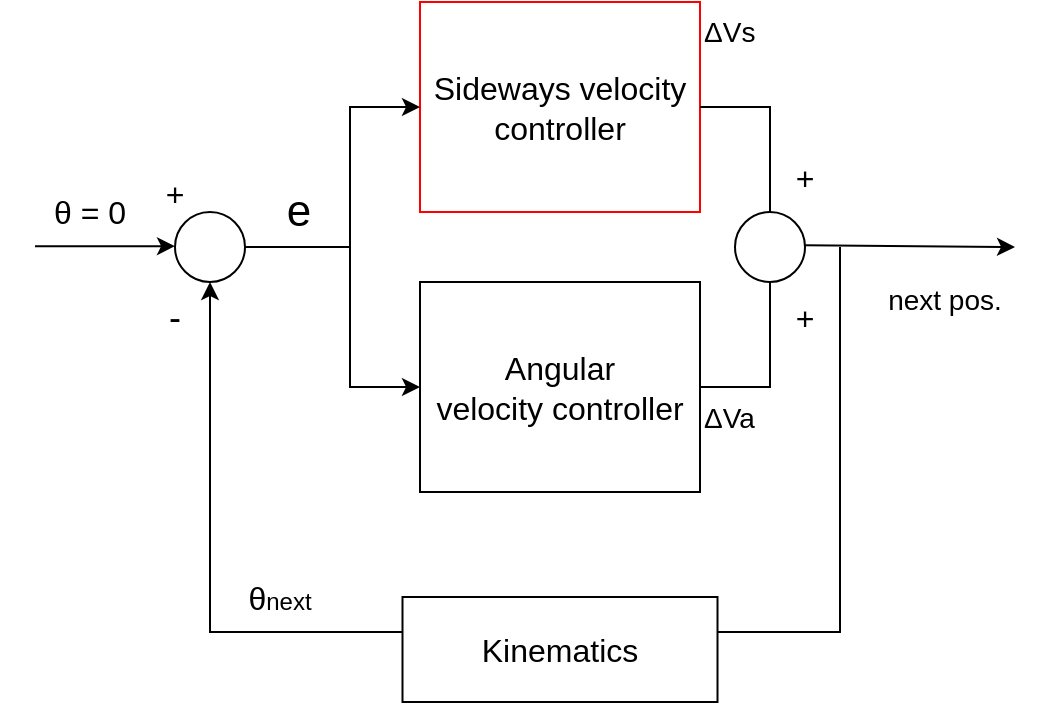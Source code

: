 <mxfile version="21.3.4" type="device">
  <diagram name="Page-1" id="gDekk_yLsWNZveU6aMqe">
    <mxGraphModel dx="1147" dy="636" grid="1" gridSize="10" guides="1" tooltips="1" connect="1" arrows="1" fold="1" page="1" pageScale="1" pageWidth="850" pageHeight="1100" math="0" shadow="0">
      <root>
        <mxCell id="0" />
        <mxCell id="1" parent="0" />
        <mxCell id="i9w1kdauPmTtHQtBrQjo-3" value="" style="group;aspect=fixed;" vertex="1" connectable="0" parent="1">
          <mxGeometry x="190" y="170" width="525" height="350" as="geometry" />
        </mxCell>
        <mxCell id="lMvDRTyG3sQqj4a4Xa7K-1" value="" style="endArrow=classic;html=1;rounded=0;" parent="i9w1kdauPmTtHQtBrQjo-3" edge="1">
          <mxGeometry width="50" height="50" relative="1" as="geometry">
            <mxPoint x="17.5" y="122.08" as="sourcePoint" />
            <mxPoint x="87.5" y="122.08" as="targetPoint" />
          </mxGeometry>
        </mxCell>
        <mxCell id="lMvDRTyG3sQqj4a4Xa7K-3" value="" style="ellipse;whiteSpace=wrap;html=1;aspect=fixed;" parent="i9w1kdauPmTtHQtBrQjo-3" vertex="1">
          <mxGeometry x="87.5" y="105" width="35" height="35" as="geometry" />
        </mxCell>
        <mxCell id="lMvDRTyG3sQqj4a4Xa7K-5" value="&lt;font style=&quot;font-size: 16px;&quot;&gt;Sideways velocity controller&lt;/font&gt;" style="rounded=0;whiteSpace=wrap;html=1;strokeColor=#FF0000;" parent="i9w1kdauPmTtHQtBrQjo-3" vertex="1">
          <mxGeometry x="210" width="140" height="105" as="geometry" />
        </mxCell>
        <mxCell id="lMvDRTyG3sQqj4a4Xa7K-6" value="&lt;div&gt;&lt;font style=&quot;font-size: 16px;&quot;&gt;Angular &lt;br&gt;&lt;/font&gt;&lt;/div&gt;&lt;div&gt;&lt;font style=&quot;font-size: 16px;&quot;&gt;velocity controller&lt;/font&gt;&lt;/div&gt;" style="rounded=0;whiteSpace=wrap;html=1;" parent="i9w1kdauPmTtHQtBrQjo-3" vertex="1">
          <mxGeometry x="210" y="140" width="140" height="105" as="geometry" />
        </mxCell>
        <mxCell id="lMvDRTyG3sQqj4a4Xa7K-7" value="" style="endArrow=classic;html=1;rounded=0;entryX=0;entryY=0.5;entryDx=0;entryDy=0;" parent="i9w1kdauPmTtHQtBrQjo-3" target="lMvDRTyG3sQqj4a4Xa7K-5" edge="1">
          <mxGeometry width="50" height="50" relative="1" as="geometry">
            <mxPoint x="157.5" y="122.5" as="sourcePoint" />
            <mxPoint x="175" y="35" as="targetPoint" />
            <Array as="points">
              <mxPoint x="175" y="122.5" />
              <mxPoint x="175" y="52.5" />
            </Array>
          </mxGeometry>
        </mxCell>
        <mxCell id="lMvDRTyG3sQqj4a4Xa7K-8" value="" style="endArrow=classic;html=1;rounded=0;entryX=0;entryY=0.5;entryDx=0;entryDy=0;exitX=1;exitY=0.5;exitDx=0;exitDy=0;" parent="i9w1kdauPmTtHQtBrQjo-3" source="lMvDRTyG3sQqj4a4Xa7K-3" target="lMvDRTyG3sQqj4a4Xa7K-6" edge="1">
          <mxGeometry width="50" height="50" relative="1" as="geometry">
            <mxPoint x="157.5" y="122.5" as="sourcePoint" />
            <mxPoint x="210" y="105" as="targetPoint" />
            <Array as="points">
              <mxPoint x="175" y="122.5" />
              <mxPoint x="175" y="192.5" />
            </Array>
          </mxGeometry>
        </mxCell>
        <mxCell id="lMvDRTyG3sQqj4a4Xa7K-11" value="" style="endArrow=none;html=1;rounded=0;" parent="i9w1kdauPmTtHQtBrQjo-3" edge="1">
          <mxGeometry width="50" height="50" relative="1" as="geometry">
            <mxPoint x="350" y="192.5" as="sourcePoint" />
            <mxPoint x="385" y="140" as="targetPoint" />
            <Array as="points">
              <mxPoint x="385" y="192.5" />
            </Array>
          </mxGeometry>
        </mxCell>
        <mxCell id="lMvDRTyG3sQqj4a4Xa7K-13" value="" style="endArrow=classic;html=1;rounded=0;entryX=0.5;entryY=1;entryDx=0;entryDy=0;" parent="i9w1kdauPmTtHQtBrQjo-3" target="lMvDRTyG3sQqj4a4Xa7K-3" edge="1">
          <mxGeometry width="50" height="50" relative="1" as="geometry">
            <mxPoint x="420" y="122.5" as="sourcePoint" />
            <mxPoint x="490" y="297.5" as="targetPoint" />
            <Array as="points">
              <mxPoint x="420" y="315.0" />
              <mxPoint x="105" y="315.0" />
            </Array>
          </mxGeometry>
        </mxCell>
        <mxCell id="lMvDRTyG3sQqj4a4Xa7K-14" value="&lt;font style=&quot;font-size: 22px;&quot;&gt;e&lt;/font&gt;" style="text;html=1;strokeColor=none;fillColor=none;align=center;verticalAlign=middle;whiteSpace=wrap;rounded=0;" parent="i9w1kdauPmTtHQtBrQjo-3" vertex="1">
          <mxGeometry x="122.5" y="78.75" width="52.5" height="52.5" as="geometry" />
        </mxCell>
        <mxCell id="lMvDRTyG3sQqj4a4Xa7K-16" value="" style="ellipse;whiteSpace=wrap;html=1;aspect=fixed;" parent="i9w1kdauPmTtHQtBrQjo-3" vertex="1">
          <mxGeometry x="367.5" y="105" width="35" height="35" as="geometry" />
        </mxCell>
        <mxCell id="lMvDRTyG3sQqj4a4Xa7K-17" value="" style="endArrow=none;html=1;rounded=0;entryX=0.5;entryY=0;entryDx=0;entryDy=0;" parent="i9w1kdauPmTtHQtBrQjo-3" target="lMvDRTyG3sQqj4a4Xa7K-16" edge="1">
          <mxGeometry width="50" height="50" relative="1" as="geometry">
            <mxPoint x="350" y="52.5" as="sourcePoint" />
            <mxPoint x="385" as="targetPoint" />
            <Array as="points">
              <mxPoint x="385" y="52.5" />
            </Array>
          </mxGeometry>
        </mxCell>
        <mxCell id="lMvDRTyG3sQqj4a4Xa7K-18" value="&lt;font style=&quot;font-size: 16px;&quot;&gt;+&lt;/font&gt;" style="text;html=1;strokeColor=none;fillColor=none;align=center;verticalAlign=middle;whiteSpace=wrap;rounded=0;" parent="i9w1kdauPmTtHQtBrQjo-3" vertex="1">
          <mxGeometry x="70" y="78.75" width="35" height="35" as="geometry" />
        </mxCell>
        <mxCell id="lMvDRTyG3sQqj4a4Xa7K-19" value="&lt;font style=&quot;font-size: 16px;&quot;&gt;+&lt;/font&gt;" style="text;html=1;strokeColor=none;fillColor=none;align=center;verticalAlign=middle;whiteSpace=wrap;rounded=0;" parent="i9w1kdauPmTtHQtBrQjo-3" vertex="1">
          <mxGeometry x="385" y="140" width="35" height="35" as="geometry" />
        </mxCell>
        <mxCell id="lMvDRTyG3sQqj4a4Xa7K-21" value="&lt;font style=&quot;font-size: 18px;&quot;&gt;-&lt;/font&gt;" style="text;html=1;strokeColor=none;fillColor=none;align=center;verticalAlign=middle;whiteSpace=wrap;rounded=0;" parent="i9w1kdauPmTtHQtBrQjo-3" vertex="1">
          <mxGeometry x="70" y="140" width="35" height="35" as="geometry" />
        </mxCell>
        <mxCell id="lMvDRTyG3sQqj4a4Xa7K-23" value="&lt;font style=&quot;font-size: 16px;&quot;&gt;+&lt;/font&gt;" style="text;html=1;strokeColor=none;fillColor=none;align=center;verticalAlign=middle;whiteSpace=wrap;rounded=0;" parent="i9w1kdauPmTtHQtBrQjo-3" vertex="1">
          <mxGeometry x="385" y="70" width="35" height="35" as="geometry" />
        </mxCell>
        <mxCell id="lMvDRTyG3sQqj4a4Xa7K-24" value="" style="endArrow=classic;html=1;rounded=0;" parent="i9w1kdauPmTtHQtBrQjo-3" edge="1">
          <mxGeometry width="50" height="50" relative="1" as="geometry">
            <mxPoint x="402.5" y="121.66" as="sourcePoint" />
            <mxPoint x="507.5" y="122.5" as="targetPoint" />
          </mxGeometry>
        </mxCell>
        <mxCell id="lMvDRTyG3sQqj4a4Xa7K-29" value="&lt;font style=&quot;font-size: 16px;&quot;&gt;θ = 0&lt;/font&gt;" style="text;strokeColor=none;align=center;fillColor=none;html=1;verticalAlign=middle;whiteSpace=wrap;rounded=0;" parent="i9w1kdauPmTtHQtBrQjo-3" vertex="1">
          <mxGeometry x="10" y="87.5" width="70" height="35" as="geometry" />
        </mxCell>
        <mxCell id="lMvDRTyG3sQqj4a4Xa7K-30" value="&lt;font style=&quot;font-size: 16px;&quot;&gt;θ&lt;/font&gt;next " style="text;strokeColor=none;align=center;fillColor=none;html=1;verticalAlign=middle;whiteSpace=wrap;rounded=0;" parent="i9w1kdauPmTtHQtBrQjo-3" vertex="1">
          <mxGeometry x="105" y="280" width="70" height="35" as="geometry" />
        </mxCell>
        <mxCell id="lMvDRTyG3sQqj4a4Xa7K-31" value="&lt;font style=&quot;font-size: 16px;&quot;&gt;Kinematics&lt;/font&gt;" style="rounded=0;whiteSpace=wrap;html=1;" parent="i9w1kdauPmTtHQtBrQjo-3" vertex="1">
          <mxGeometry x="201.25" y="297.5" width="157.5" height="52.5" as="geometry" />
        </mxCell>
        <mxCell id="lMvDRTyG3sQqj4a4Xa7K-32" value="&lt;font style=&quot;font-size: 14px;&quot;&gt;ΔVs&lt;/font&gt;" style="text;whiteSpace=wrap;html=1;" parent="i9w1kdauPmTtHQtBrQjo-3" vertex="1">
          <mxGeometry x="350" width="52.5" height="35" as="geometry" />
        </mxCell>
        <mxCell id="lMvDRTyG3sQqj4a4Xa7K-33" value="&lt;font style=&quot;font-size: 14px;&quot;&gt;ΔVa&lt;/font&gt;" style="text;whiteSpace=wrap;html=1;" parent="i9w1kdauPmTtHQtBrQjo-3" vertex="1">
          <mxGeometry x="350" y="192.5" width="52.5" height="35" as="geometry" />
        </mxCell>
        <mxCell id="lMvDRTyG3sQqj4a4Xa7K-34" value="&lt;font style=&quot;font-size: 14px;&quot;&gt;next pos.&lt;/font&gt;" style="text;html=1;strokeColor=none;fillColor=none;align=center;verticalAlign=middle;whiteSpace=wrap;rounded=0;" parent="i9w1kdauPmTtHQtBrQjo-3" vertex="1">
          <mxGeometry x="420" y="122.5" width="105" height="52.5" as="geometry" />
        </mxCell>
      </root>
    </mxGraphModel>
  </diagram>
</mxfile>
